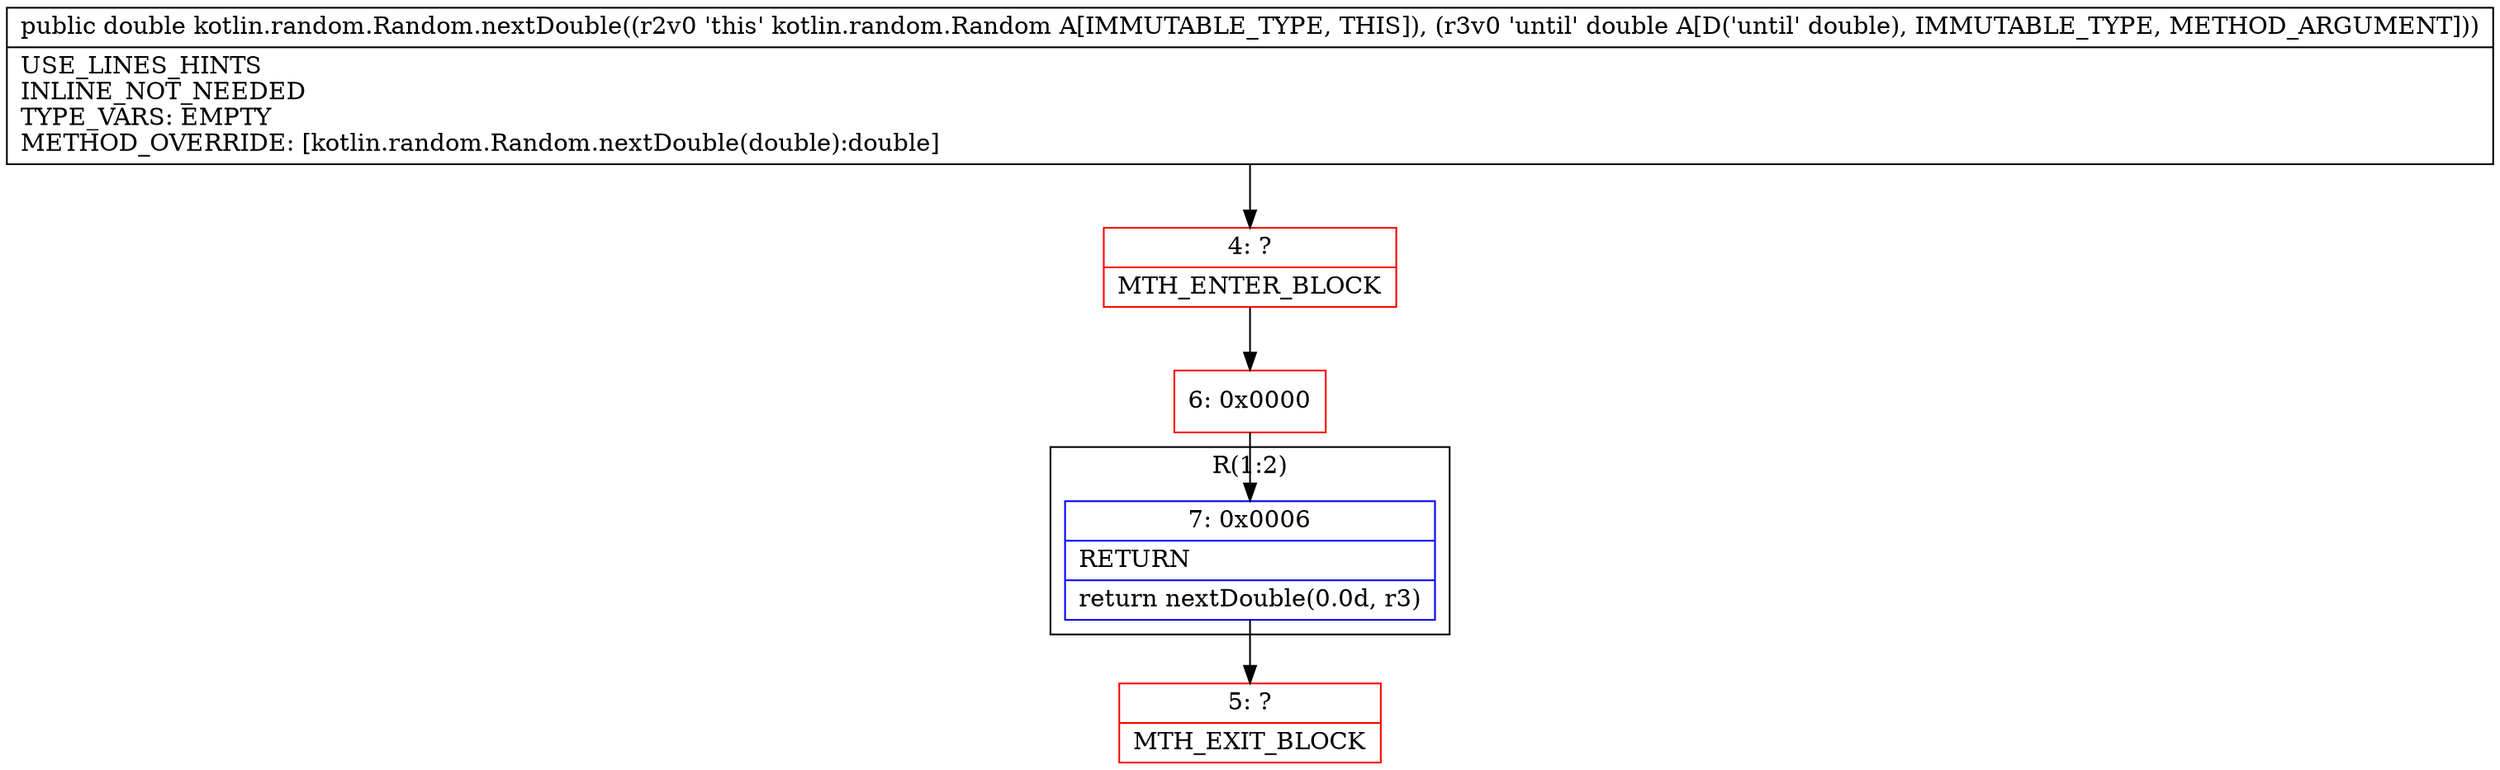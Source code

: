 digraph "CFG forkotlin.random.Random.nextDouble(D)D" {
subgraph cluster_Region_183188935 {
label = "R(1:2)";
node [shape=record,color=blue];
Node_7 [shape=record,label="{7\:\ 0x0006|RETURN\l|return nextDouble(0.0d, r3)\l}"];
}
Node_4 [shape=record,color=red,label="{4\:\ ?|MTH_ENTER_BLOCK\l}"];
Node_6 [shape=record,color=red,label="{6\:\ 0x0000}"];
Node_5 [shape=record,color=red,label="{5\:\ ?|MTH_EXIT_BLOCK\l}"];
MethodNode[shape=record,label="{public double kotlin.random.Random.nextDouble((r2v0 'this' kotlin.random.Random A[IMMUTABLE_TYPE, THIS]), (r3v0 'until' double A[D('until' double), IMMUTABLE_TYPE, METHOD_ARGUMENT]))  | USE_LINES_HINTS\lINLINE_NOT_NEEDED\lTYPE_VARS: EMPTY\lMETHOD_OVERRIDE: [kotlin.random.Random.nextDouble(double):double]\l}"];
MethodNode -> Node_4;Node_7 -> Node_5;
Node_4 -> Node_6;
Node_6 -> Node_7;
}

